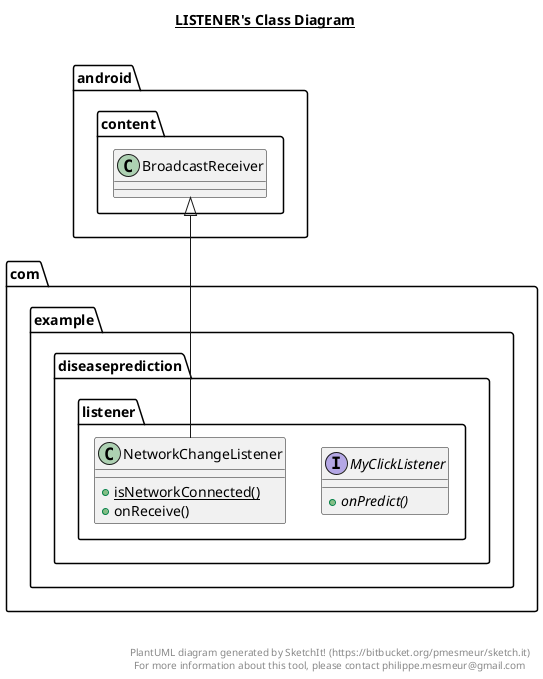 @startuml

title __LISTENER's Class Diagram__\n

  namespace com.example.diseaseprediction {
    namespace listener {
      interface com.example.diseaseprediction.listener.MyClickListener {
          {abstract} + onPredict()
      }
    }
  }
  

  namespace com.example.diseaseprediction {
    namespace listener {
      class com.example.diseaseprediction.listener.NetworkChangeListener {
          {static} + isNetworkConnected()
          + onReceive()
      }
    }
  }
  

  com.example.diseaseprediction.listener.NetworkChangeListener -up-|> android.content.BroadcastReceiver


right footer


PlantUML diagram generated by SketchIt! (https://bitbucket.org/pmesmeur/sketch.it)
For more information about this tool, please contact philippe.mesmeur@gmail.com
endfooter

@enduml
